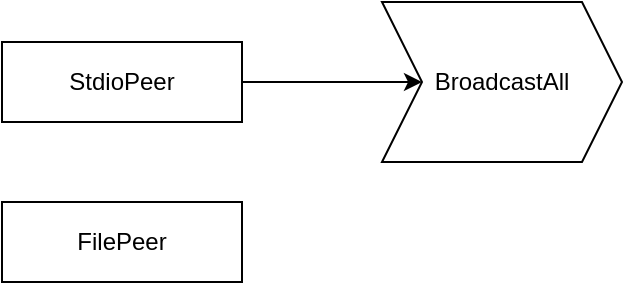 <mxfile>
    <diagram id="KoWQzFGfInldiYBjs2WT" name="第 1 页">
        <mxGraphModel dx="833" dy="510" grid="1" gridSize="10" guides="1" tooltips="1" connect="1" arrows="1" fold="1" page="1" pageScale="1" pageWidth="850" pageHeight="1100" math="0" shadow="0">
            <root>
                <mxCell id="0"/>
                <mxCell id="1" parent="0"/>
                <mxCell id="6" style="edgeStyle=orthogonalEdgeStyle;rounded=0;orthogonalLoop=1;jettySize=auto;html=1;" edge="1" parent="1" source="2" target="5">
                    <mxGeometry relative="1" as="geometry"/>
                </mxCell>
                <mxCell id="2" value="StdioPeer" style="rounded=0;whiteSpace=wrap;html=1;" vertex="1" parent="1">
                    <mxGeometry x="160" y="160" width="120" height="40" as="geometry"/>
                </mxCell>
                <mxCell id="3" value="FilePeer" style="rounded=0;whiteSpace=wrap;html=1;" vertex="1" parent="1">
                    <mxGeometry x="160" y="240" width="120" height="40" as="geometry"/>
                </mxCell>
                <mxCell id="5" value="BroadcastAll" style="shape=step;perimeter=stepPerimeter;whiteSpace=wrap;html=1;fixedSize=1;" vertex="1" parent="1">
                    <mxGeometry x="350" y="140" width="120" height="80" as="geometry"/>
                </mxCell>
            </root>
        </mxGraphModel>
    </diagram>
</mxfile>